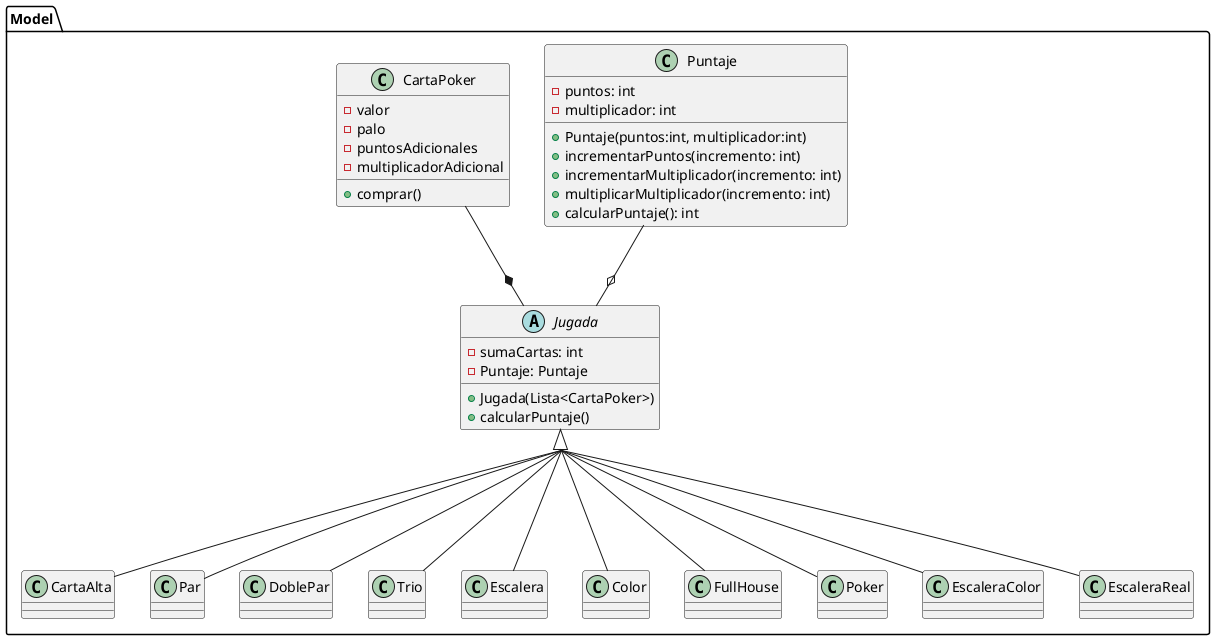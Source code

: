 @startuml
skinparam groupInheritance 4
package Model {

    class Puntaje {
        - puntos: int
        - multiplicador: int
        + Puntaje(puntos:int, multiplicador:int)
        + incrementarPuntos(incremento: int)
        + incrementarMultiplicador(incremento: int)
        + multiplicarMultiplicador(incremento: int)
        + calcularPuntaje(): int
    }

    class CartaPoker {
        - valor
        - palo
        - puntosAdicionales
        - multiplicadorAdicional
        + comprar()
    }

    abstract class Jugada {
        - sumaCartas: int
        - Puntaje: Puntaje
        + Jugada(Lista<CartaPoker>)
        + calcularPuntaje()
    }

    class CartaAlta {
    }

    class Par {}

    class DoblePar {}

    class Trio {}

    class Escalera {}

    class Color {}

    class FullHouse {}

    class Poker {}

    class EscaleraColor {}

    class EscaleraReal {}

    Jugada *-up- CartaPoker
    Jugada o-up- Puntaje

    CartaAlta -up--|> Jugada
    Par -up--|> Jugada
    DoblePar -up--|> Jugada
    Trio -up--|> Jugada
    Escalera -up--|> Jugada
    Color -up--|> Jugada
    FullHouse -up--|> Jugada
    Poker -up--|> Jugada
    EscaleraColor -up--|> Jugada
    EscaleraReal -up--|> Jugada
    }
}
@enduml